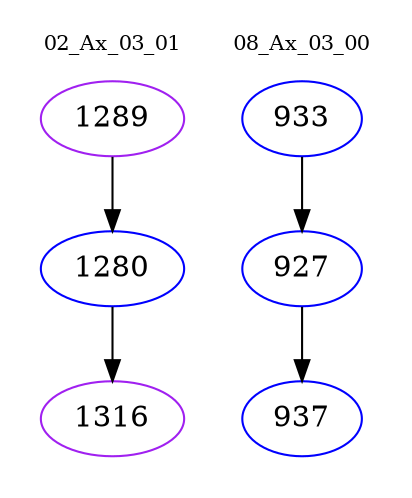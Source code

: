 digraph{
subgraph cluster_0 {
color = white
label = "02_Ax_03_01";
fontsize=10;
T0_1289 [label="1289", color="purple"]
T0_1289 -> T0_1280 [color="black"]
T0_1280 [label="1280", color="blue"]
T0_1280 -> T0_1316 [color="black"]
T0_1316 [label="1316", color="purple"]
}
subgraph cluster_1 {
color = white
label = "08_Ax_03_00";
fontsize=10;
T1_933 [label="933", color="blue"]
T1_933 -> T1_927 [color="black"]
T1_927 [label="927", color="blue"]
T1_927 -> T1_937 [color="black"]
T1_937 [label="937", color="blue"]
}
}
